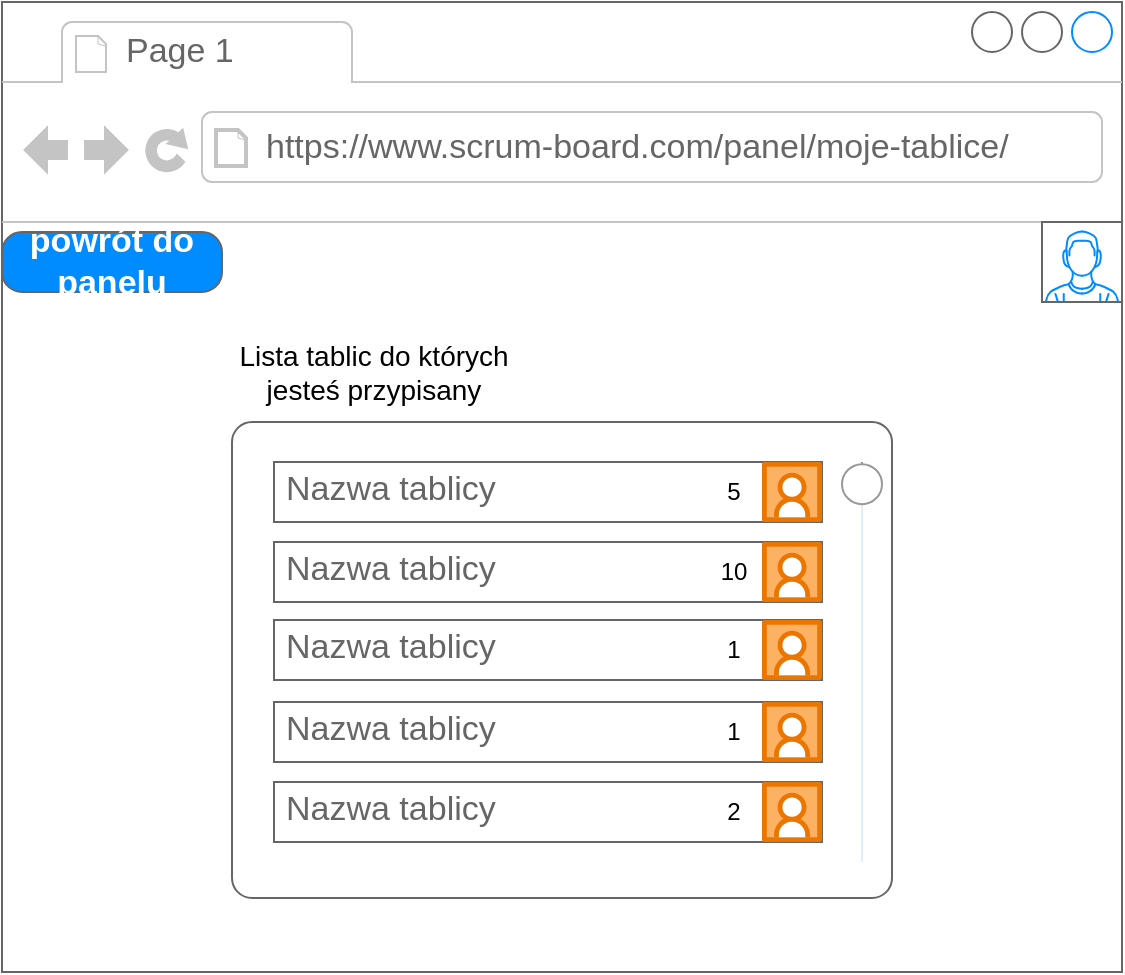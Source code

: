 <mxfile version="24.0.2" type="device">
  <diagram name="Strona-1" id="AWiner5oOUAS1Hgjm13_">
    <mxGraphModel dx="1009" dy="550" grid="1" gridSize="10" guides="1" tooltips="1" connect="1" arrows="1" fold="1" page="1" pageScale="1" pageWidth="827" pageHeight="1169" math="0" shadow="0">
      <root>
        <mxCell id="0" />
        <mxCell id="1" parent="0" />
        <mxCell id="OU6gtnCaueoLbP9GBH95-1" value="" style="strokeWidth=1;shadow=0;dashed=0;align=center;html=1;shape=mxgraph.mockup.containers.browserWindow;rSize=0;strokeColor=#666666;strokeColor2=#008cff;strokeColor3=#c4c4c4;mainText=,;recursiveResize=0;" vertex="1" parent="1">
          <mxGeometry x="134" y="50" width="560" height="485" as="geometry" />
        </mxCell>
        <mxCell id="OU6gtnCaueoLbP9GBH95-2" value="Page 1" style="strokeWidth=1;shadow=0;dashed=0;align=center;html=1;shape=mxgraph.mockup.containers.anchor;fontSize=17;fontColor=#666666;align=left;whiteSpace=wrap;" vertex="1" parent="OU6gtnCaueoLbP9GBH95-1">
          <mxGeometry x="60" y="12" width="110" height="26" as="geometry" />
        </mxCell>
        <mxCell id="OU6gtnCaueoLbP9GBH95-3" value="https://www.scrum-board.com/panel/moje-tablice/" style="strokeWidth=1;shadow=0;dashed=0;align=center;html=1;shape=mxgraph.mockup.containers.anchor;rSize=0;fontSize=17;fontColor=#666666;align=left;" vertex="1" parent="OU6gtnCaueoLbP9GBH95-1">
          <mxGeometry x="130" y="60" width="250" height="26" as="geometry" />
        </mxCell>
        <mxCell id="OU6gtnCaueoLbP9GBH95-4" value="" style="verticalLabelPosition=bottom;shadow=0;dashed=0;align=center;html=1;verticalAlign=top;strokeWidth=1;shape=mxgraph.mockup.containers.userMale;strokeColor=#666666;strokeColor2=#008cff;" vertex="1" parent="OU6gtnCaueoLbP9GBH95-1">
          <mxGeometry x="520" y="110" width="40" height="40" as="geometry" />
        </mxCell>
        <mxCell id="OU6gtnCaueoLbP9GBH95-26" value="" style="strokeWidth=1;shadow=0;dashed=0;align=center;html=1;shape=mxgraph.mockup.forms.anchor;align=right;spacingRight=2;fontColor=#666666;" vertex="1" parent="OU6gtnCaueoLbP9GBH95-1">
          <mxGeometry x="60" y="200" width="50" height="18" as="geometry" />
        </mxCell>
        <mxCell id="OU6gtnCaueoLbP9GBH95-28" value="" style="strokeWidth=1;shadow=0;dashed=0;align=center;html=1;shape=mxgraph.mockup.forms.anchor;align=right;spacingRight=2;fontColor=#666666;" vertex="1" parent="OU6gtnCaueoLbP9GBH95-1">
          <mxGeometry x="60" y="230" width="50" height="18" as="geometry" />
        </mxCell>
        <mxCell id="OU6gtnCaueoLbP9GBH95-93" value="powrót do panelu" style="strokeWidth=1;shadow=0;dashed=0;align=center;html=1;shape=mxgraph.mockup.buttons.button;strokeColor=#666666;fontColor=#ffffff;mainText=;buttonStyle=round;fontSize=17;fontStyle=1;fillColor=#008cff;whiteSpace=wrap;" vertex="1" parent="OU6gtnCaueoLbP9GBH95-1">
          <mxGeometry y="115" width="110" height="30" as="geometry" />
        </mxCell>
        <mxCell id="OU6gtnCaueoLbP9GBH95-95" value="&lt;font style=&quot;font-size: 14px;&quot;&gt;Lista tablic do których jesteś przypisany&lt;/font&gt;" style="text;html=1;align=center;verticalAlign=middle;whiteSpace=wrap;rounded=0;" vertex="1" parent="OU6gtnCaueoLbP9GBH95-1">
          <mxGeometry x="116" y="170" width="140" height="30" as="geometry" />
        </mxCell>
        <mxCell id="OU6gtnCaueoLbP9GBH95-96" value="" style="shape=mxgraph.mockup.containers.marginRect;rectMarginTop=10;strokeColor=#666666;strokeWidth=1;dashed=0;rounded=1;arcSize=5;recursiveResize=0;html=1;whiteSpace=wrap;" vertex="1" parent="OU6gtnCaueoLbP9GBH95-1">
          <mxGeometry x="115" y="200" width="330" height="248" as="geometry" />
        </mxCell>
        <mxCell id="OU6gtnCaueoLbP9GBH95-98" value="" style="verticalLabelPosition=bottom;shadow=0;dashed=0;align=center;html=1;verticalAlign=top;strokeWidth=1;shape=mxgraph.mockup.forms.horSlider;strokeColor=#999999;sliderStyle=basic;sliderPos=96.8;handleStyle=circle;fillColor2=#ddeeff;direction=north;" vertex="1" parent="OU6gtnCaueoLbP9GBH95-1">
          <mxGeometry x="415" y="230" width="30" height="200" as="geometry" />
        </mxCell>
        <mxCell id="OU6gtnCaueoLbP9GBH95-99" value="Nazwa tablicy" style="strokeWidth=1;shadow=0;dashed=0;align=center;html=1;shape=mxgraph.mockup.text.textBox;fontColor=#666666;align=left;fontSize=17;spacingLeft=4;spacingTop=-3;whiteSpace=wrap;strokeColor=#666666;mainText=" vertex="1" parent="OU6gtnCaueoLbP9GBH95-1">
          <mxGeometry x="136" y="230" width="274" height="30" as="geometry" />
        </mxCell>
        <mxCell id="OU6gtnCaueoLbP9GBH95-100" value="Nazwa tablicy" style="strokeWidth=1;shadow=0;dashed=0;align=center;html=1;shape=mxgraph.mockup.text.textBox;fontColor=#666666;align=left;fontSize=17;spacingLeft=4;spacingTop=-3;whiteSpace=wrap;strokeColor=#666666;mainText=" vertex="1" parent="OU6gtnCaueoLbP9GBH95-1">
          <mxGeometry x="136" y="270" width="274" height="30" as="geometry" />
        </mxCell>
        <mxCell id="OU6gtnCaueoLbP9GBH95-101" value="Nazwa tablicy" style="strokeWidth=1;shadow=0;dashed=0;align=center;html=1;shape=mxgraph.mockup.text.textBox;fontColor=#666666;align=left;fontSize=17;spacingLeft=4;spacingTop=-3;whiteSpace=wrap;strokeColor=#666666;mainText=" vertex="1" parent="OU6gtnCaueoLbP9GBH95-1">
          <mxGeometry x="136" y="309" width="274" height="30" as="geometry" />
        </mxCell>
        <mxCell id="OU6gtnCaueoLbP9GBH95-102" value="Nazwa tablicy" style="strokeWidth=1;shadow=0;dashed=0;align=center;html=1;shape=mxgraph.mockup.text.textBox;fontColor=#666666;align=left;fontSize=17;spacingLeft=4;spacingTop=-3;whiteSpace=wrap;strokeColor=#666666;mainText=" vertex="1" parent="OU6gtnCaueoLbP9GBH95-1">
          <mxGeometry x="136" y="350" width="274" height="30" as="geometry" />
        </mxCell>
        <mxCell id="OU6gtnCaueoLbP9GBH95-103" value="Nazwa tablicy" style="strokeWidth=1;shadow=0;dashed=0;align=center;html=1;shape=mxgraph.mockup.text.textBox;fontColor=#666666;align=left;fontSize=17;spacingLeft=4;spacingTop=-3;whiteSpace=wrap;strokeColor=#666666;mainText=" vertex="1" parent="OU6gtnCaueoLbP9GBH95-1">
          <mxGeometry x="136" y="390" width="274" height="30" as="geometry" />
        </mxCell>
        <mxCell id="OU6gtnCaueoLbP9GBH95-106" value="" style="verticalLabelPosition=bottom;aspect=fixed;html=1;shape=mxgraph.salesforce.social_studio;" vertex="1" parent="OU6gtnCaueoLbP9GBH95-1">
          <mxGeometry x="380" y="230" width="30" height="30" as="geometry" />
        </mxCell>
        <mxCell id="OU6gtnCaueoLbP9GBH95-107" value="5" style="text;html=1;align=center;verticalAlign=middle;whiteSpace=wrap;rounded=0;" vertex="1" parent="OU6gtnCaueoLbP9GBH95-1">
          <mxGeometry x="336" y="230" width="60" height="30" as="geometry" />
        </mxCell>
        <mxCell id="OU6gtnCaueoLbP9GBH95-108" value="" style="verticalLabelPosition=bottom;aspect=fixed;html=1;shape=mxgraph.salesforce.social_studio;" vertex="1" parent="OU6gtnCaueoLbP9GBH95-1">
          <mxGeometry x="380" y="270" width="30" height="30" as="geometry" />
        </mxCell>
        <mxCell id="OU6gtnCaueoLbP9GBH95-127" value="" style="verticalLabelPosition=bottom;aspect=fixed;html=1;shape=mxgraph.salesforce.social_studio;" vertex="1" parent="OU6gtnCaueoLbP9GBH95-1">
          <mxGeometry x="380" y="309" width="30" height="30" as="geometry" />
        </mxCell>
        <mxCell id="OU6gtnCaueoLbP9GBH95-128" value="" style="verticalLabelPosition=bottom;aspect=fixed;html=1;shape=mxgraph.salesforce.social_studio;" vertex="1" parent="OU6gtnCaueoLbP9GBH95-1">
          <mxGeometry x="380" y="350" width="30" height="30" as="geometry" />
        </mxCell>
        <mxCell id="OU6gtnCaueoLbP9GBH95-129" value="" style="verticalLabelPosition=bottom;aspect=fixed;html=1;shape=mxgraph.salesforce.social_studio;" vertex="1" parent="OU6gtnCaueoLbP9GBH95-1">
          <mxGeometry x="380" y="390" width="30" height="30" as="geometry" />
        </mxCell>
        <mxCell id="OU6gtnCaueoLbP9GBH95-130" value="10" style="text;html=1;align=center;verticalAlign=middle;whiteSpace=wrap;rounded=0;" vertex="1" parent="OU6gtnCaueoLbP9GBH95-1">
          <mxGeometry x="336" y="270" width="60" height="30" as="geometry" />
        </mxCell>
        <mxCell id="OU6gtnCaueoLbP9GBH95-131" value="1" style="text;html=1;align=center;verticalAlign=middle;whiteSpace=wrap;rounded=0;" vertex="1" parent="OU6gtnCaueoLbP9GBH95-1">
          <mxGeometry x="336" y="309" width="60" height="30" as="geometry" />
        </mxCell>
        <mxCell id="OU6gtnCaueoLbP9GBH95-132" value="1" style="text;html=1;align=center;verticalAlign=middle;whiteSpace=wrap;rounded=0;" vertex="1" parent="OU6gtnCaueoLbP9GBH95-1">
          <mxGeometry x="336" y="350" width="60" height="30" as="geometry" />
        </mxCell>
        <mxCell id="OU6gtnCaueoLbP9GBH95-133" value="2" style="text;html=1;align=center;verticalAlign=middle;whiteSpace=wrap;rounded=0;" vertex="1" parent="OU6gtnCaueoLbP9GBH95-1">
          <mxGeometry x="336" y="390" width="60" height="30" as="geometry" />
        </mxCell>
      </root>
    </mxGraphModel>
  </diagram>
</mxfile>
